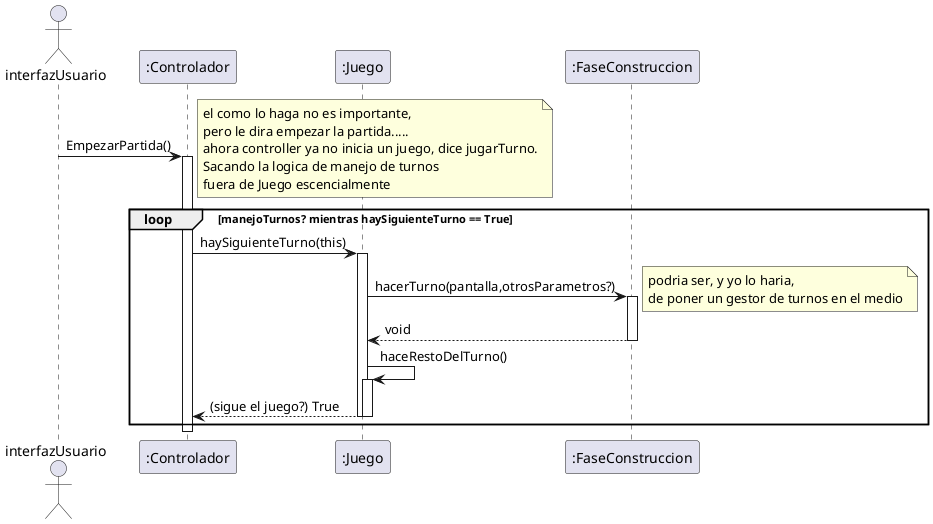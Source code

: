 @startuml


Actor interfazUsuario as usuario

participant ":Controlador" as controller
participant ":Juego" as Juego
participant ":FaseConstruccion" as builder

usuario -> controller: EmpezarPartida()
activate controller
loop manejoTurnos? mientras haySiguienteTurno == True


note right 
el como lo haga no es importante, 
pero le dira empezar la partida.....
ahora controller ya no inicia un juego, dice jugarTurno.
Sacando la logica de manejo de turnos 
fuera de Juego escencialmente
end note



controller-> Juego: haySiguienteTurno(this)
activate Juego
Juego -> builder: hacerTurno(pantalla,otrosParametros?)
activate builder
note right
podria ser, y yo lo haria,
de poner un gestor de turnos en el medio
end note


builder--> Juego: void
deactivate builder
Juego -> Juego: haceRestoDelTurno()
activate Juego
Juego --> controller: (sigue el juego?) True
deactivate Juego
deactivate Juego
end

deactivate controller

@enduml